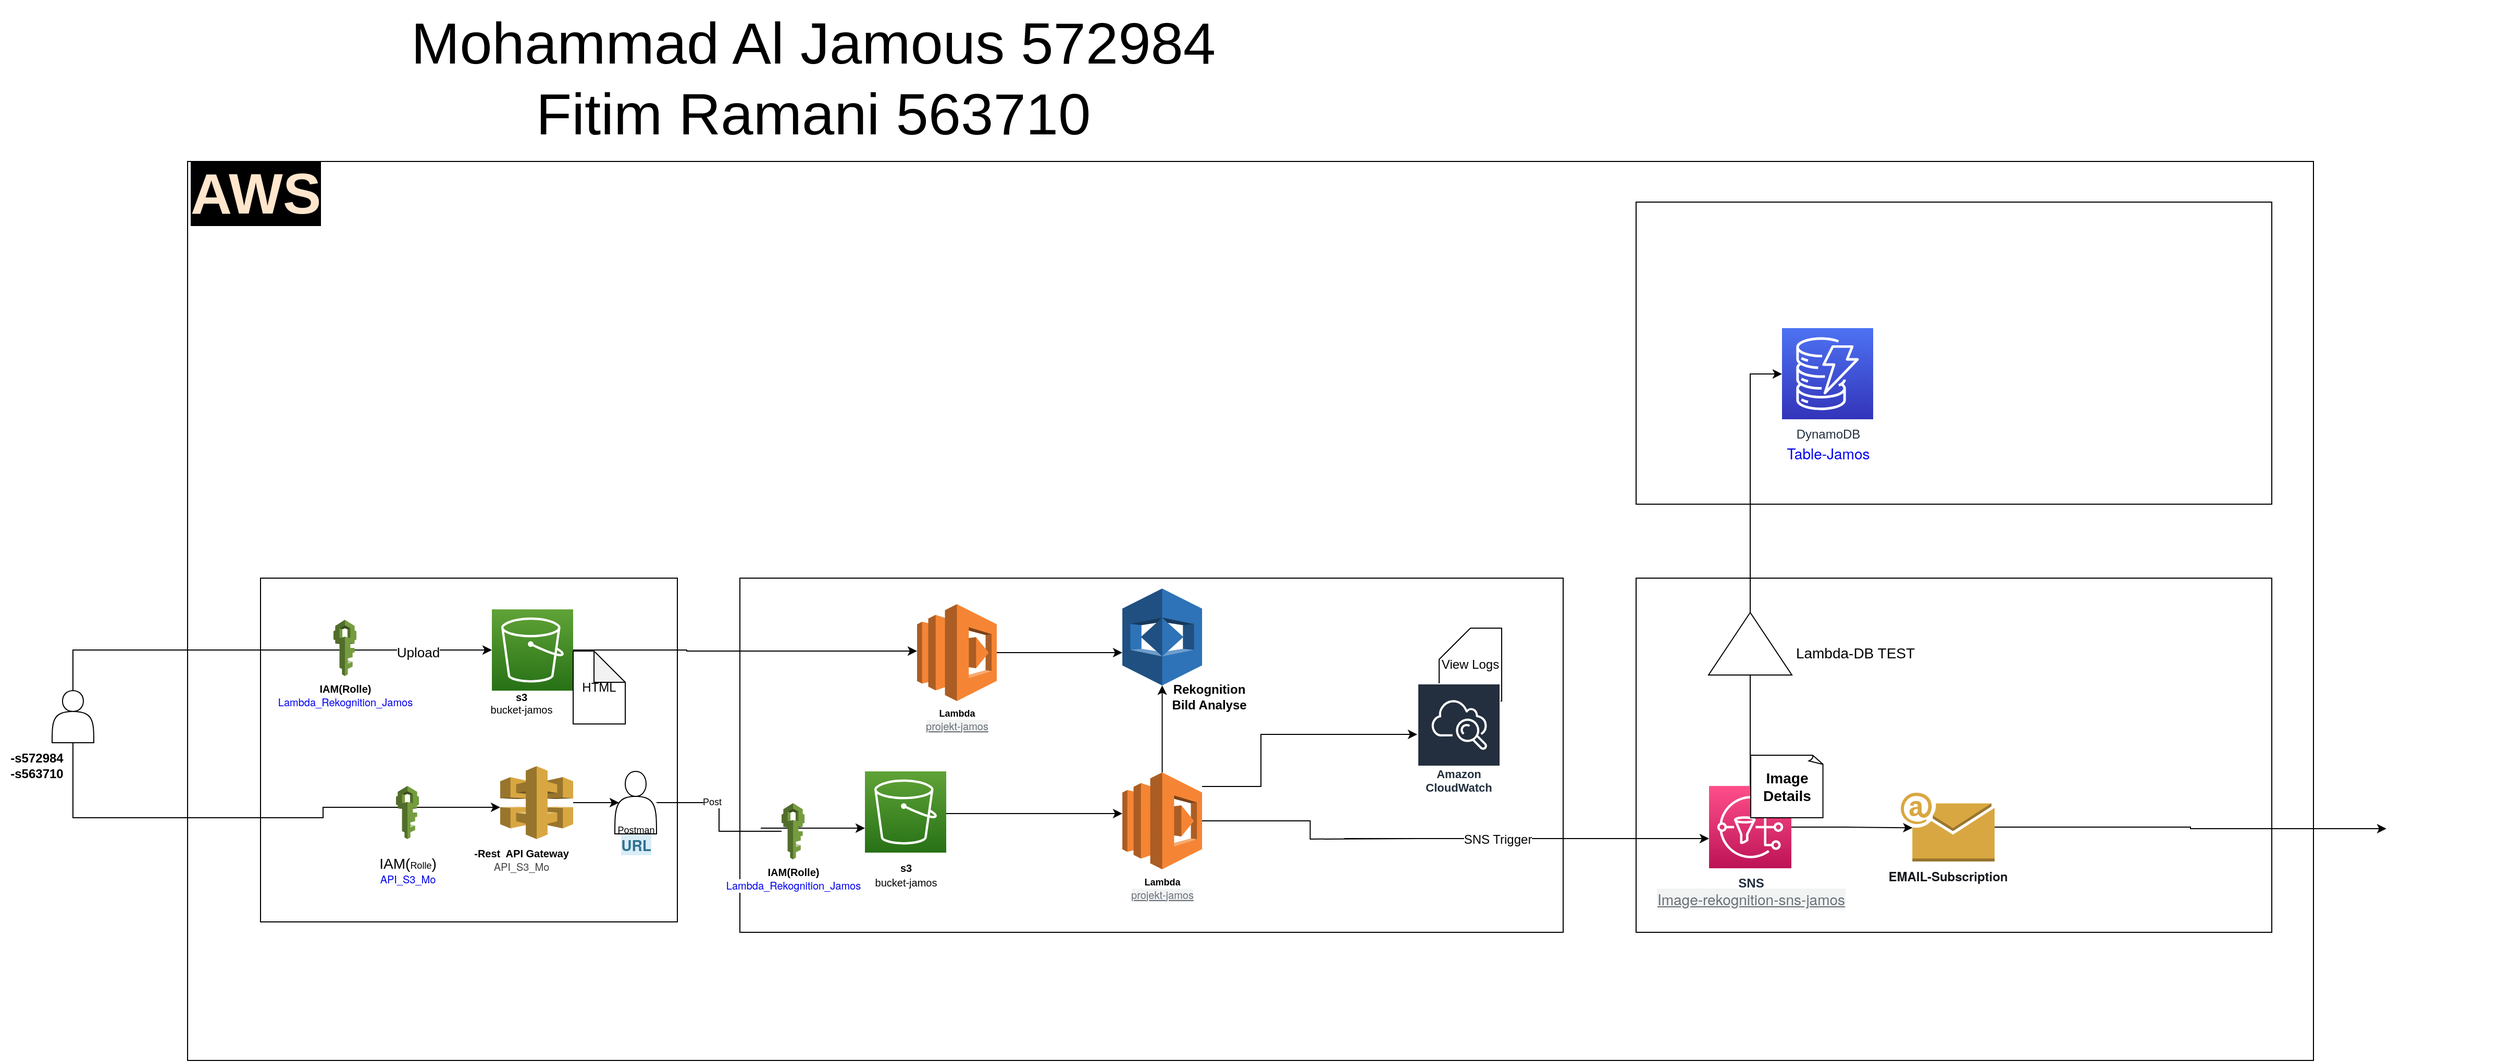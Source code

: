 <mxfile version="20.5.3" type="device"><diagram id="HHDc7U9wB0nfh91h2OCd" name="Page-1"><mxGraphModel dx="2557" dy="2121" grid="1" gridSize="10" guides="1" tooltips="1" connect="1" arrows="1" fold="1" page="1" pageScale="1" pageWidth="827" pageHeight="1169" math="0" shadow="0"><root><mxCell id="0"/><mxCell id="1" parent="0"/><mxCell id="0H3mj8sA4quGHBhUk-no-109" value="" style="rounded=0;whiteSpace=wrap;html=1;strokeWidth=1;fontSize=14;" parent="1" vertex="1"><mxGeometry x="10" y="-260" width="2040" height="863" as="geometry"/></mxCell><mxCell id="0H3mj8sA4quGHBhUk-no-103" value="" style="rounded=0;whiteSpace=wrap;html=1;strokeWidth=1;fontSize=14;" parent="1" vertex="1"><mxGeometry x="1400" y="-221" width="610" height="290" as="geometry"/></mxCell><mxCell id="0H3mj8sA4quGHBhUk-no-89" value="" style="rounded=0;whiteSpace=wrap;html=1;strokeWidth=1;fontSize=12;" parent="1" vertex="1"><mxGeometry x="1400" y="140" width="610" height="340" as="geometry"/></mxCell><mxCell id="0H3mj8sA4quGHBhUk-no-62" value="" style="rounded=0;whiteSpace=wrap;html=1;strokeWidth=1;fontSize=9;" parent="1" vertex="1"><mxGeometry x="540" y="140" width="790" height="340" as="geometry"/></mxCell><mxCell id="0H3mj8sA4quGHBhUk-no-45" value="" style="rounded=0;whiteSpace=wrap;html=1;strokeWidth=1;fontSize=9;" parent="1" vertex="1"><mxGeometry x="80" y="140" width="400" height="330" as="geometry"/></mxCell><mxCell id="0H3mj8sA4quGHBhUk-no-28" style="edgeStyle=orthogonalEdgeStyle;rounded=0;orthogonalLoop=1;jettySize=auto;html=1;fontSize=9;" parent="1" source="0H3mj8sA4quGHBhUk-no-1" target="0H3mj8sA4quGHBhUk-no-3" edge="1"><mxGeometry relative="1" as="geometry"><Array as="points"><mxPoint x="-100" y="370"/><mxPoint x="140" y="370"/><mxPoint x="140" y="360"/></Array></mxGeometry></mxCell><mxCell id="0H3mj8sA4quGHBhUk-no-117" style="edgeStyle=orthogonalEdgeStyle;rounded=0;orthogonalLoop=1;jettySize=auto;html=1;fontSize=55;fontColor=#FFE6CC;" parent="1" source="0H3mj8sA4quGHBhUk-no-1" target="0H3mj8sA4quGHBhUk-no-9" edge="1"><mxGeometry relative="1" as="geometry"><Array as="points"><mxPoint x="-100" y="209"/></Array></mxGeometry></mxCell><mxCell id="0H3mj8sA4quGHBhUk-no-120" value="&lt;font style=&quot;font-size: 13px;&quot; color=&quot;#000000&quot;&gt;Upload&lt;/font&gt;" style="edgeLabel;html=1;align=center;verticalAlign=middle;resizable=0;points=[];fontSize=10;fontColor=#FFE6CC;" parent="0H3mj8sA4quGHBhUk-no-117" vertex="1" connectable="0"><mxGeometry x="0.676" y="-2" relative="1" as="geometry"><mxPoint as="offset"/></mxGeometry></mxCell><mxCell id="0H3mj8sA4quGHBhUk-no-1" value="" style="shape=actor;whiteSpace=wrap;html=1;" parent="1" vertex="1"><mxGeometry x="-120" y="248" width="40" height="50" as="geometry"/></mxCell><mxCell id="0H3mj8sA4quGHBhUk-no-2" value="-s572984&lt;br&gt;-s563710" style="text;html=1;align=center;verticalAlign=middle;resizable=0;points=[];autosize=1;strokeColor=none;fillColor=none;fontStyle=1" parent="1" vertex="1"><mxGeometry x="-170" y="299.5" width="70" height="40" as="geometry"/></mxCell><mxCell id="0H3mj8sA4quGHBhUk-no-39" style="edgeStyle=orthogonalEdgeStyle;rounded=0;orthogonalLoop=1;jettySize=auto;html=1;entryX=0.1;entryY=0.5;entryDx=0;entryDy=0;entryPerimeter=0;fontSize=9;" parent="1" source="0H3mj8sA4quGHBhUk-no-3" target="0H3mj8sA4quGHBhUk-no-36" edge="1"><mxGeometry relative="1" as="geometry"/></mxCell><mxCell id="0H3mj8sA4quGHBhUk-no-3" value="" style="outlineConnect=0;dashed=0;verticalLabelPosition=bottom;verticalAlign=top;align=center;html=1;shape=mxgraph.aws3.api_gateway;fillColor=#D9A741;gradientColor=none;" parent="1" vertex="1"><mxGeometry x="310" y="320.5" width="70" height="70" as="geometry"/></mxCell><mxCell id="0H3mj8sA4quGHBhUk-no-6" value="&lt;b&gt;-Rest&amp;nbsp; API Gateway&lt;br&gt;&lt;/b&gt;&lt;a style=&quot;box-sizing: inherit; background: rgb(255, 255, 255); color: rgb(68, 68, 68); text-decoration-line: none; outline: none; font-family: &amp;quot;Helvetica Neue&amp;quot;, Arial, Helvetica, sans-serif; font-size: 10px; text-align: left;&quot; href=&quot;https://eu-west-1.console.aws.amazon.com/apigateway/home?region=eu-west-1#/apis/hi6pl4vz3e/resources&quot; title=&quot;API_S3_Mo&quot;&gt;API_S3_Mo&lt;/a&gt;" style="text;html=1;align=center;verticalAlign=middle;resizable=0;points=[];autosize=1;strokeColor=none;fillColor=none;strokeWidth=1;fontSize=10;" parent="1" vertex="1"><mxGeometry x="275" y="390.5" width="110" height="40" as="geometry"/></mxCell><mxCell id="0H3mj8sA4quGHBhUk-no-58" style="edgeStyle=orthogonalEdgeStyle;rounded=0;orthogonalLoop=1;jettySize=auto;html=1;fontSize=10;" parent="1" source="0H3mj8sA4quGHBhUk-no-9" target="0H3mj8sA4quGHBhUk-no-56" edge="1"><mxGeometry relative="1" as="geometry"><Array as="points"><mxPoint x="489" y="209"/><mxPoint x="489" y="210"/></Array></mxGeometry></mxCell><mxCell id="0H3mj8sA4quGHBhUk-no-9" value="" style="sketch=0;points=[[0,0,0],[0.25,0,0],[0.5,0,0],[0.75,0,0],[1,0,0],[0,1,0],[0.25,1,0],[0.5,1,0],[0.75,1,0],[1,1,0],[0,0.25,0],[0,0.5,0],[0,0.75,0],[1,0.25,0],[1,0.5,0],[1,0.75,0]];outlineConnect=0;fontColor=#232F3E;gradientColor=#60A337;gradientDirection=north;fillColor=#277116;strokeColor=#ffffff;dashed=0;verticalLabelPosition=bottom;verticalAlign=top;align=center;html=1;fontSize=12;fontStyle=0;aspect=fixed;shape=mxgraph.aws4.resourceIcon;resIcon=mxgraph.aws4.s3;strokeWidth=1;" parent="1" vertex="1"><mxGeometry x="302" y="170" width="78" height="78" as="geometry"/></mxCell><mxCell id="0H3mj8sA4quGHBhUk-no-11" value="&lt;b&gt;s3&lt;/b&gt;&lt;br&gt;bucket-jamos" style="text;html=1;align=center;verticalAlign=middle;resizable=0;points=[];autosize=1;strokeColor=none;fillColor=none;fontSize=10;" parent="1" vertex="1"><mxGeometry x="290" y="240" width="80" height="40" as="geometry"/></mxCell><mxCell id="0H3mj8sA4quGHBhUk-no-14" value="" style="shape=image;html=1;verticalAlign=top;verticalLabelPosition=bottom;labelBackgroundColor=#ffffff;imageAspect=0;aspect=fixed;image=https://cdn4.iconfinder.com/data/icons/evil-icons-user-interface/64/picture-128.png;strokeWidth=1;fontSize=10;" parent="1" vertex="1"><mxGeometry x="250" y="150" width="60" height="60" as="geometry"/></mxCell><mxCell id="0H3mj8sA4quGHBhUk-no-15" value="&lt;p style=&quot;line-height: 130%;&quot;&gt;&lt;span style=&quot;font-size: 14px;&quot;&gt;IAM(&lt;/span&gt;&lt;font style=&quot;font-size: 9px;&quot;&gt;Rolle&lt;/font&gt;&lt;span style=&quot;font-size: 14px;&quot;&gt;)&lt;/span&gt;&lt;br&gt;&lt;a style=&quot;background-color: rgb(255, 255, 255); text-decoration-line: none; cursor: default; pointer-events: none; font-family: &amp;quot;Helvetica Neue&amp;quot;, Roboto, Arial, sans-serif; text-align: left;&quot; aria-disabled=&quot;true&quot; aria-current=&quot;page&quot; class=&quot;awsui-breadcrumb-link&quot; href=&quot;https://us-east-1.console.aws.amazon.com/iamv2/home?region=eu-west-1#/roles/details/API_S3_Mo&quot;&gt;&lt;span style=&quot;&quot; class=&quot;awsui-breadcrumb-link-text&quot;&gt;&lt;font style=&quot;font-size: 10px;&quot;&gt;API_S3_Mo&lt;/font&gt;&lt;/span&gt;&lt;/a&gt;&lt;br&gt;&lt;/p&gt;&lt;p style=&quot;line-height: 130%;&quot;&gt;&lt;br&gt;&lt;/p&gt;&lt;p style=&quot;line-height: 130%;&quot;&gt;&lt;br&gt;&lt;/p&gt;" style="outlineConnect=0;dashed=0;verticalLabelPosition=bottom;verticalAlign=top;align=center;html=1;shape=mxgraph.aws3.iam;fillColor=#759C3E;gradientColor=none;strokeWidth=1;fontSize=10;" parent="1" vertex="1"><mxGeometry x="210" y="339.5" width="22" height="51" as="geometry"/></mxCell><mxCell id="0H3mj8sA4quGHBhUk-no-51" style="edgeStyle=orthogonalEdgeStyle;rounded=0;orthogonalLoop=1;jettySize=auto;html=1;fontSize=9;" parent="1" source="0H3mj8sA4quGHBhUk-no-31" target="0H3mj8sA4quGHBhUk-no-46" edge="1"><mxGeometry relative="1" as="geometry"><Array as="points"><mxPoint x="790" y="366"/><mxPoint x="790" y="366"/></Array></mxGeometry></mxCell><mxCell id="0H3mj8sA4quGHBhUk-no-31" value="&lt;span style=&quot;color: rgb(0, 0, 0); font-size: 10px;&quot;&gt;&lt;b&gt;s3&lt;/b&gt;&lt;/span&gt;&lt;br style=&quot;color: rgb(0, 0, 0); font-size: 10px;&quot;&gt;&lt;span style=&quot;color: rgb(0, 0, 0); font-size: 10px;&quot;&gt;bucket-jamos&lt;/span&gt;" style="sketch=0;points=[[0,0,0],[0.25,0,0],[0.5,0,0],[0.75,0,0],[1,0,0],[0,1,0],[0.25,1,0],[0.5,1,0],[0.75,1,0],[1,1,0],[0,0.25,0],[0,0.5,0],[0,0.75,0],[1,0.25,0],[1,0.5,0],[1,0.75,0]];outlineConnect=0;fontColor=#232F3E;gradientColor=#60A337;gradientDirection=north;fillColor=#277116;strokeColor=#ffffff;dashed=0;verticalLabelPosition=bottom;verticalAlign=top;align=center;html=1;fontSize=12;fontStyle=0;aspect=fixed;shape=mxgraph.aws4.resourceIcon;resIcon=mxgraph.aws4.s3;strokeWidth=1;" parent="1" vertex="1"><mxGeometry x="660" y="325.5" width="78" height="78" as="geometry"/></mxCell><mxCell id="0H3mj8sA4quGHBhUk-no-40" style="edgeStyle=orthogonalEdgeStyle;rounded=0;orthogonalLoop=1;jettySize=auto;html=1;fontSize=9;startArrow=none;" parent="1" source="0H3mj8sA4quGHBhUk-no-83" target="0H3mj8sA4quGHBhUk-no-31" edge="1"><mxGeometry relative="1" as="geometry"><Array as="points"><mxPoint x="560" y="380"/><mxPoint x="560" y="380"/></Array></mxGeometry></mxCell><mxCell id="0H3mj8sA4quGHBhUk-no-36" value="" style="shape=actor;whiteSpace=wrap;html=1;strokeWidth=1;fontSize=9;" parent="1" vertex="1"><mxGeometry x="420" y="325.5" width="40" height="60" as="geometry"/></mxCell><mxCell id="0H3mj8sA4quGHBhUk-no-41" value="Postman&lt;br&gt;&lt;span style=&quot;box-sizing: inherit; font-weight: bolder; outline: none; color: rgb(49, 112, 143); font-family: &amp;quot;Helvetica Neue&amp;quot;, Arial, Helvetica, sans-serif; font-size: 14px; background-color: rgb(217, 237, 247);&quot; class=&quot;ng-scope&quot; translate=&quot;STAGE.INVOKE_URL_LABEL&quot;&gt;URL&lt;/span&gt;" style="text;html=1;align=center;verticalAlign=middle;resizable=0;points=[];autosize=1;strokeColor=none;fillColor=none;fontSize=9;" parent="1" vertex="1"><mxGeometry x="410" y="370" width="60" height="40" as="geometry"/></mxCell><mxCell id="0H3mj8sA4quGHBhUk-no-44" value="" style="shape=image;html=1;verticalAlign=top;verticalLabelPosition=bottom;labelBackgroundColor=#ffffff;imageAspect=0;aspect=fixed;image=https://cdn4.iconfinder.com/data/icons/evil-icons-user-interface/64/picture-128.png;strokeWidth=1;fontSize=10;" parent="1" vertex="1"><mxGeometry x="620.5" y="380" width="39.5" height="39.5" as="geometry"/></mxCell><mxCell id="0H3mj8sA4quGHBhUk-no-55" style="edgeStyle=orthogonalEdgeStyle;rounded=0;orthogonalLoop=1;jettySize=auto;html=1;fontSize=10;" parent="1" source="0H3mj8sA4quGHBhUk-no-46" target="0H3mj8sA4quGHBhUk-no-54" edge="1"><mxGeometry relative="1" as="geometry"/></mxCell><mxCell id="0H3mj8sA4quGHBhUk-no-67" style="edgeStyle=orthogonalEdgeStyle;rounded=0;orthogonalLoop=1;jettySize=auto;html=1;fontSize=12;" parent="1" source="0H3mj8sA4quGHBhUk-no-46" target="0H3mj8sA4quGHBhUk-no-70" edge="1"><mxGeometry relative="1" as="geometry"><mxPoint x="1080" y="290" as="targetPoint"/><Array as="points"><mxPoint x="1040" y="340"/><mxPoint x="1040" y="290"/></Array></mxGeometry></mxCell><mxCell id="0H3mj8sA4quGHBhUk-no-81" style="edgeStyle=orthogonalEdgeStyle;rounded=0;orthogonalLoop=1;jettySize=auto;html=1;fontSize=12;startArrow=none;" parent="1" target="0H3mj8sA4quGHBhUk-no-73" edge="1"><mxGeometry relative="1" as="geometry"><mxPoint x="1191" y="390" as="sourcePoint"/><Array as="points"><mxPoint x="1120" y="390"/><mxPoint x="1120" y="390"/></Array></mxGeometry></mxCell><mxCell id="0H3mj8sA4quGHBhUk-no-88" value="SNS Trigger" style="edgeLabel;html=1;align=center;verticalAlign=middle;resizable=0;points=[];fontSize=12;" parent="0H3mj8sA4quGHBhUk-no-81" vertex="1" connectable="0"><mxGeometry x="0.144" y="-4" relative="1" as="geometry"><mxPoint x="-23" y="-3" as="offset"/></mxGeometry></mxCell><mxCell id="0H3mj8sA4quGHBhUk-no-46" value="&lt;b&gt;Lambda&lt;br&gt;&lt;/b&gt;&lt;a style=&quot;background-color: rgb(242, 243, 243); color: var(--color-text-breadcrumb-current-t6gbyx, #687078); transition-property: color, text-decoration, -webkit-text-decoration; transition-duration: var(--motion-duration-refresh-only-medium-5flen2, 165ms); cursor: default; pointer-events: none; font-family: &amp;quot;Amazon Ember&amp;quot;, &amp;quot;Helvetica Neue&amp;quot;, Roboto, Arial, sans-serif; text-align: left;&quot; data-awsui-focus-visible=&quot;true&quot; tabindex=&quot;0&quot; aria-disabled=&quot;true&quot; aria-current=&quot;page&quot; class=&quot;awsui_anchor_1kosq_w4ewt_104&quot;&gt;&lt;span style=&quot;&quot; class=&quot;awsui_text_1kosq_w4ewt_162&quot;&gt;&lt;font style=&quot;font-size: 10px;&quot;&gt;projekt-jamos&lt;/font&gt;&lt;/span&gt;&lt;/a&gt;" style="outlineConnect=0;dashed=0;verticalLabelPosition=bottom;verticalAlign=top;align=center;html=1;shape=mxgraph.aws3.lambda;fillColor=#F58534;gradientColor=none;strokeWidth=1;fontSize=9;" parent="1" vertex="1"><mxGeometry x="907" y="326.5" width="76.5" height="93" as="geometry"/></mxCell><mxCell id="0H3mj8sA4quGHBhUk-no-54" value="" style="outlineConnect=0;dashed=0;verticalLabelPosition=bottom;verticalAlign=top;align=center;html=1;shape=mxgraph.aws3.rekognition;fillColor=#2E73B8;gradientColor=none;strokeWidth=1;fontSize=10;" parent="1" vertex="1"><mxGeometry x="907" y="150" width="76.5" height="93" as="geometry"/></mxCell><mxCell id="0H3mj8sA4quGHBhUk-no-60" style="edgeStyle=orthogonalEdgeStyle;rounded=0;orthogonalLoop=1;jettySize=auto;html=1;fontSize=10;" parent="1" source="0H3mj8sA4quGHBhUk-no-56" target="0H3mj8sA4quGHBhUk-no-54" edge="1"><mxGeometry relative="1" as="geometry"><Array as="points"><mxPoint x="870" y="212"/><mxPoint x="870" y="212"/></Array></mxGeometry></mxCell><mxCell id="0H3mj8sA4quGHBhUk-no-56" value="&lt;b&gt;Lambda&lt;br&gt;&lt;/b&gt;&lt;a style=&quot;background-color: rgb(242, 243, 243); color: var(--color-text-breadcrumb-current-t6gbyx, #687078); transition-property: color, text-decoration, -webkit-text-decoration; transition-duration: var(--motion-duration-refresh-only-medium-5flen2, 165ms); cursor: default; pointer-events: none; font-family: &amp;quot;Amazon Ember&amp;quot;, &amp;quot;Helvetica Neue&amp;quot;, Roboto, Arial, sans-serif; text-align: left;&quot; data-awsui-focus-visible=&quot;true&quot; tabindex=&quot;0&quot; aria-disabled=&quot;true&quot; aria-current=&quot;page&quot; class=&quot;awsui_anchor_1kosq_w4ewt_104&quot;&gt;&lt;span style=&quot;&quot; class=&quot;awsui_text_1kosq_w4ewt_162&quot;&gt;&lt;font style=&quot;font-size: 10px;&quot;&gt;projekt-jamos&lt;/font&gt;&lt;/span&gt;&lt;/a&gt;" style="outlineConnect=0;dashed=0;verticalLabelPosition=bottom;verticalAlign=top;align=center;html=1;shape=mxgraph.aws3.lambda;fillColor=#F58534;gradientColor=none;strokeWidth=1;fontSize=9;" parent="1" vertex="1"><mxGeometry x="710" y="165" width="76.5" height="93" as="geometry"/></mxCell><mxCell id="0H3mj8sA4quGHBhUk-no-63" value="&lt;font style=&quot;font-size: 12px;&quot;&gt;&lt;b&gt;Rekognition&lt;br&gt;Bild Analyse&lt;br&gt;&lt;/b&gt;&lt;/font&gt;" style="text;html=1;align=center;verticalAlign=middle;resizable=0;points=[];autosize=1;strokeColor=none;fillColor=none;fontSize=10;" parent="1" vertex="1"><mxGeometry x="940" y="234" width="100" height="40" as="geometry"/></mxCell><mxCell id="0H3mj8sA4quGHBhUk-no-66" value="View Logs" style="shape=card;whiteSpace=wrap;html=1;strokeWidth=1;fontSize=12;" parent="1" vertex="1"><mxGeometry x="1211" y="188" width="60" height="70" as="geometry"/></mxCell><mxCell id="0H3mj8sA4quGHBhUk-no-70" value="&lt;font style=&quot;font-size: 11px;&quot;&gt;Amazon CloudWatch&lt;/font&gt;" style="sketch=0;outlineConnect=0;fontColor=#232F3E;gradientColor=none;strokeColor=#ffffff;fillColor=#232F3E;dashed=0;verticalLabelPosition=middle;verticalAlign=bottom;align=center;html=1;whiteSpace=wrap;fontSize=10;fontStyle=1;spacing=3;shape=mxgraph.aws4.productIcon;prIcon=mxgraph.aws4.cloudwatch;strokeWidth=1;" parent="1" vertex="1"><mxGeometry x="1190" y="241" width="80" height="110" as="geometry"/></mxCell><mxCell id="0H3mj8sA4quGHBhUk-no-92" style="edgeStyle=orthogonalEdgeStyle;rounded=0;orthogonalLoop=1;jettySize=auto;html=1;fontSize=12;entryX=0.125;entryY=0.51;entryDx=0;entryDy=0;entryPerimeter=0;" parent="1" source="0H3mj8sA4quGHBhUk-no-73" target="0H3mj8sA4quGHBhUk-no-91" edge="1"><mxGeometry relative="1" as="geometry"/></mxCell><mxCell id="0H3mj8sA4quGHBhUk-no-106" style="edgeStyle=orthogonalEdgeStyle;rounded=0;orthogonalLoop=1;jettySize=auto;html=1;fontSize=14;" parent="1" source="0H3mj8sA4quGHBhUk-no-73" target="0H3mj8sA4quGHBhUk-no-97" edge="1"><mxGeometry relative="1" as="geometry"><Array as="points"><mxPoint x="1510" y="-56"/></Array></mxGeometry></mxCell><mxCell id="0H3mj8sA4quGHBhUk-no-73" value="&lt;b&gt;&lt;font style=&quot;font-size: 12px;&quot;&gt;SNS&lt;br&gt;&lt;/font&gt;&lt;/b&gt;&lt;a style=&quot;background-color: rgb(242, 243, 243); color: var(--color-text-breadcrumb-current-t6gbyx, #687078); transition-property: color, text-decoration; transition-duration: var(--motion-duration-refresh-only-medium-5flen2, 165ms); cursor: default; pointer-events: none; font-family: &amp;quot;Amazon Ember&amp;quot;, &amp;quot;Helvetica Neue&amp;quot;, Roboto, Arial, sans-serif; font-size: 14px; text-align: left;&quot; data-awsui-focus-visible=&quot;true&quot; tabindex=&quot;0&quot; aria-disabled=&quot;true&quot; aria-current=&quot;page&quot; class=&quot;awsui_anchor_1kosq_3zese_104&quot;&gt;&lt;span class=&quot;awsui_text_1kosq_3zese_161&quot;&gt;Image-rekognition-sns-jamos&lt;/span&gt;&lt;/a&gt;&lt;b&gt;&lt;font style=&quot;font-size: 12px;&quot;&gt;&lt;br&gt;&lt;/font&gt;&lt;/b&gt;" style="sketch=0;points=[[0,0,0],[0.25,0,0],[0.5,0,0],[0.75,0,0],[1,0,0],[0,1,0],[0.25,1,0],[0.5,1,0],[0.75,1,0],[1,1,0],[0,0.25,0],[0,0.5,0],[0,0.75,0],[1,0.25,0],[1,0.5,0],[1,0.75,0]];outlineConnect=0;fontColor=#232F3E;gradientColor=#FF4F8B;gradientDirection=north;fillColor=#BC1356;strokeColor=#ffffff;dashed=0;verticalLabelPosition=bottom;verticalAlign=top;align=center;html=1;fontSize=12;fontStyle=0;aspect=fixed;shape=mxgraph.aws4.resourceIcon;resIcon=mxgraph.aws4.sns;strokeWidth=1;" parent="1" vertex="1"><mxGeometry x="1470" y="339.5" width="79" height="79" as="geometry"/></mxCell><mxCell id="0H3mj8sA4quGHBhUk-no-83" value="&lt;b style=&quot;font-size: 10px;&quot;&gt;IAM(Rolle)&lt;br&gt;&lt;/b&gt;&lt;a style=&quot;background-color: rgb(255, 255, 255); text-decoration-line: none; font-family: &amp;quot;Helvetica Neue&amp;quot;, Roboto, Arial, sans-serif; text-align: left;&quot; href=&quot;https://us-east-1.console.aws.amazon.com/iamv2/home?region=eu-west-1#/roles/details/Lambda_Rekognition_Jamos&quot;&gt;&lt;font style=&quot;font-size: 10px;&quot;&gt;Lambda_Rekognition_Jamos&lt;/font&gt;&lt;/a&gt;" style="outlineConnect=0;dashed=0;verticalLabelPosition=bottom;verticalAlign=top;align=center;html=1;shape=mxgraph.aws3.iam;fillColor=#759C3E;gradientColor=none;strokeWidth=1;fontSize=9;" parent="1" vertex="1"><mxGeometry x="580" y="356" width="22" height="54" as="geometry"/></mxCell><mxCell id="0H3mj8sA4quGHBhUk-no-84" value="" style="edgeStyle=orthogonalEdgeStyle;rounded=0;orthogonalLoop=1;jettySize=auto;html=1;fontSize=9;endArrow=none;" parent="1" source="0H3mj8sA4quGHBhUk-no-36" target="0H3mj8sA4quGHBhUk-no-83" edge="1"><mxGeometry relative="1" as="geometry"><mxPoint x="460" y="380" as="sourcePoint"/><mxPoint x="609.5" y="380" as="targetPoint"/><Array as="points"/></mxGeometry></mxCell><mxCell id="0H3mj8sA4quGHBhUk-no-85" value="Post" style="edgeLabel;html=1;align=center;verticalAlign=middle;resizable=0;points=[];fontSize=9;" parent="0H3mj8sA4quGHBhUk-no-84" vertex="1" connectable="0"><mxGeometry x="-0.284" y="1" relative="1" as="geometry"><mxPoint as="offset"/></mxGeometry></mxCell><mxCell id="0H3mj8sA4quGHBhUk-no-86" value="HTML" style="shape=note;whiteSpace=wrap;html=1;backgroundOutline=1;darkOpacity=0.05;strokeWidth=1;fontSize=12;" parent="1" vertex="1"><mxGeometry x="380" y="210" width="50" height="70" as="geometry"/></mxCell><mxCell id="0H3mj8sA4quGHBhUk-no-96" style="edgeStyle=orthogonalEdgeStyle;rounded=0;orthogonalLoop=1;jettySize=auto;html=1;fontSize=14;" parent="1" source="0H3mj8sA4quGHBhUk-no-91" target="0H3mj8sA4quGHBhUk-no-95" edge="1"><mxGeometry relative="1" as="geometry"/></mxCell><mxCell id="0H3mj8sA4quGHBhUk-no-91" value="&lt;span style=&quot;color: rgb(22, 25, 31); font-family: &amp;quot;Amazon Ember&amp;quot;, &amp;quot;Helvetica Neue&amp;quot;, Roboto, Arial, sans-serif; text-align: left; background-color: rgb(255, 255, 255);&quot;&gt;&lt;b style=&quot;&quot;&gt;&lt;font style=&quot;font-size: 12px;&quot;&gt;EMAIL-Subscription&lt;/font&gt;&lt;/b&gt;&lt;/span&gt;" style="outlineConnect=0;dashed=0;verticalLabelPosition=bottom;verticalAlign=top;align=center;html=1;shape=mxgraph.aws3.email;fillColor=#D9A741;gradientColor=none;strokeWidth=1;fontSize=12;" parent="1" vertex="1"><mxGeometry x="1654" y="346" width="90" height="66" as="geometry"/></mxCell><mxCell id="0H3mj8sA4quGHBhUk-no-93" value="&lt;b&gt;&lt;font style=&quot;font-size: 14px;&quot;&gt;Image Details&lt;/font&gt;&lt;/b&gt;" style="whiteSpace=wrap;html=1;shape=mxgraph.basic.document;strokeWidth=1;fontSize=12;" parent="1" vertex="1"><mxGeometry x="1510" y="310" width="70" height="60" as="geometry"/></mxCell><mxCell id="0H3mj8sA4quGHBhUk-no-95" value="" style="shape=image;html=1;verticalAlign=top;verticalLabelPosition=bottom;labelBackgroundColor=#ffffff;imageAspect=0;aspect=fixed;image=https://cdn1.iconfinder.com/data/icons/Futurosoft%20Icons%200.5.2/128x128/devices/ipod_mount.png;strokeWidth=1;fontSize=14;" parent="1" vertex="1"><mxGeometry x="2120" y="326.5" width="108" height="108" as="geometry"/></mxCell><mxCell id="0H3mj8sA4quGHBhUk-no-97" value="DynamoDB&lt;br&gt;&lt;a style=&quot;background-color: rgb(255, 255, 255); text-decoration-line: none; text-decoration-color: transparent; border-collapse: separate; border-spacing: 0px; caption-side: top; cursor: auto; direction: ltr; empty-cells: show; font-variant-numeric: normal; font-variant-east-asian: normal; font-stretch: normal; hyphens: none; list-style: outside none disc; tab-size: 8; text-align: left; text-align-last: auto; text-shadow: none; visibility: visible; box-sizing: border-box; font-size: 14px; line-height: var(--font-body-m-line-height-i7xxvv, 22px); font-family: &amp;quot;Amazon Ember&amp;quot;, &amp;quot;Helvetica Neue&amp;quot;, Roboto, Arial, sans-serif; display: inline; transition-property: color, text-decoration, -webkit-text-decoration; transition-duration: var(--motion-duration-refresh-only-medium-5flen2, 165ms);&quot; data-awsui-focus-visible=&quot;true&quot; href=&quot;https://eu-west-1.console.aws.amazon.com/dynamodbv2/home?region=eu-west-1#table?name=Table-Jamos&quot; class=&quot;awsui_link_4c84z_14zdt_93 awsui_variant-secondary_4c84z_14zdt_138 awsui_font-size-body-m_4c84z_14zdt_406&quot;&gt;Table-Jamos&lt;/a&gt;" style="sketch=0;points=[[0,0,0],[0.25,0,0],[0.5,0,0],[0.75,0,0],[1,0,0],[0,1,0],[0.25,1,0],[0.5,1,0],[0.75,1,0],[1,1,0],[0,0.25,0],[0,0.5,0],[0,0.75,0],[1,0.25,0],[1,0.5,0],[1,0.75,0]];outlineConnect=0;fontColor=#232F3E;gradientColor=#4D72F3;gradientDirection=north;fillColor=#3334B9;strokeColor=#ffffff;dashed=0;verticalLabelPosition=bottom;verticalAlign=top;align=center;html=1;fontSize=12;fontStyle=0;aspect=fixed;shape=mxgraph.aws4.resourceIcon;resIcon=mxgraph.aws4.dynamodb;strokeWidth=1;" parent="1" vertex="1"><mxGeometry x="1540" y="-100" width="87.5" height="87.5" as="geometry"/></mxCell><mxCell id="0H3mj8sA4quGHBhUk-no-100" value="" style="edgeStyle=orthogonalEdgeStyle;rounded=0;orthogonalLoop=1;jettySize=auto;html=1;fontSize=12;endArrow=none;" parent="1" source="0H3mj8sA4quGHBhUk-no-46" edge="1"><mxGeometry relative="1" as="geometry"><mxPoint x="983.5" y="390" as="sourcePoint"/><mxPoint x="1191" y="390" as="targetPoint"/><Array as="points"/></mxGeometry></mxCell><mxCell id="0H3mj8sA4quGHBhUk-no-102" value="" style="triangle;whiteSpace=wrap;html=1;strokeWidth=1;fontSize=14;rotation=-90;" parent="1" vertex="1"><mxGeometry x="1479.5" y="163" width="60" height="80" as="geometry"/></mxCell><mxCell id="0H3mj8sA4quGHBhUk-no-107" value="Lambda-DB TEST" style="text;html=1;align=center;verticalAlign=middle;resizable=0;points=[];autosize=1;strokeColor=none;fillColor=none;fontSize=14;" parent="1" vertex="1"><mxGeometry x="1539.5" y="196.5" width="140" height="30" as="geometry"/></mxCell><mxCell id="0H3mj8sA4quGHBhUk-no-111" value="&lt;b&gt;&lt;font color=&quot;#ffe6cc&quot; style=&quot;background-color: rgb(0, 0, 0); font-size: 55px;&quot;&gt;AWS&lt;/font&gt;&lt;/b&gt;" style="text;html=1;align=center;verticalAlign=middle;resizable=0;points=[];autosize=1;strokeColor=none;fillColor=none;fontSize=12;" parent="1" vertex="1"><mxGeometry y="-270" width="150" height="80" as="geometry"/></mxCell><mxCell id="0H3mj8sA4quGHBhUk-no-113" value="&lt;b style=&quot;font-size: 10px;&quot;&gt;IAM(Rolle)&lt;br&gt;&lt;/b&gt;&lt;a style=&quot;background-color: rgb(255, 255, 255); text-decoration-line: none; font-family: &amp;quot;Helvetica Neue&amp;quot;, Roboto, Arial, sans-serif; text-align: left;&quot; href=&quot;https://us-east-1.console.aws.amazon.com/iamv2/home?region=eu-west-1#/roles/details/Lambda_Rekognition_Jamos&quot;&gt;&lt;font style=&quot;font-size: 10px;&quot;&gt;Lambda_Rekognition_Jamos&lt;/font&gt;&lt;/a&gt;" style="outlineConnect=0;dashed=0;verticalLabelPosition=bottom;verticalAlign=top;align=center;html=1;shape=mxgraph.aws3.iam;fillColor=#759C3E;gradientColor=none;strokeWidth=1;fontSize=9;" parent="1" vertex="1"><mxGeometry x="150" y="180" width="22" height="54" as="geometry"/></mxCell><mxCell id="-1AumRD_RfdQd9ztXqCx-1" value="&lt;font style=&quot;font-size: 56px;&quot;&gt;Mohammad Al Jamous 572984&lt;br&gt;Fitim Ramani 563710&lt;br&gt;&lt;/font&gt;" style="text;html=1;align=center;verticalAlign=middle;resizable=0;points=[];autosize=1;strokeColor=none;fillColor=none;" parent="1" vertex="1"><mxGeometry x="210" y="-415" width="800" height="150" as="geometry"/></mxCell></root></mxGraphModel></diagram></mxfile>